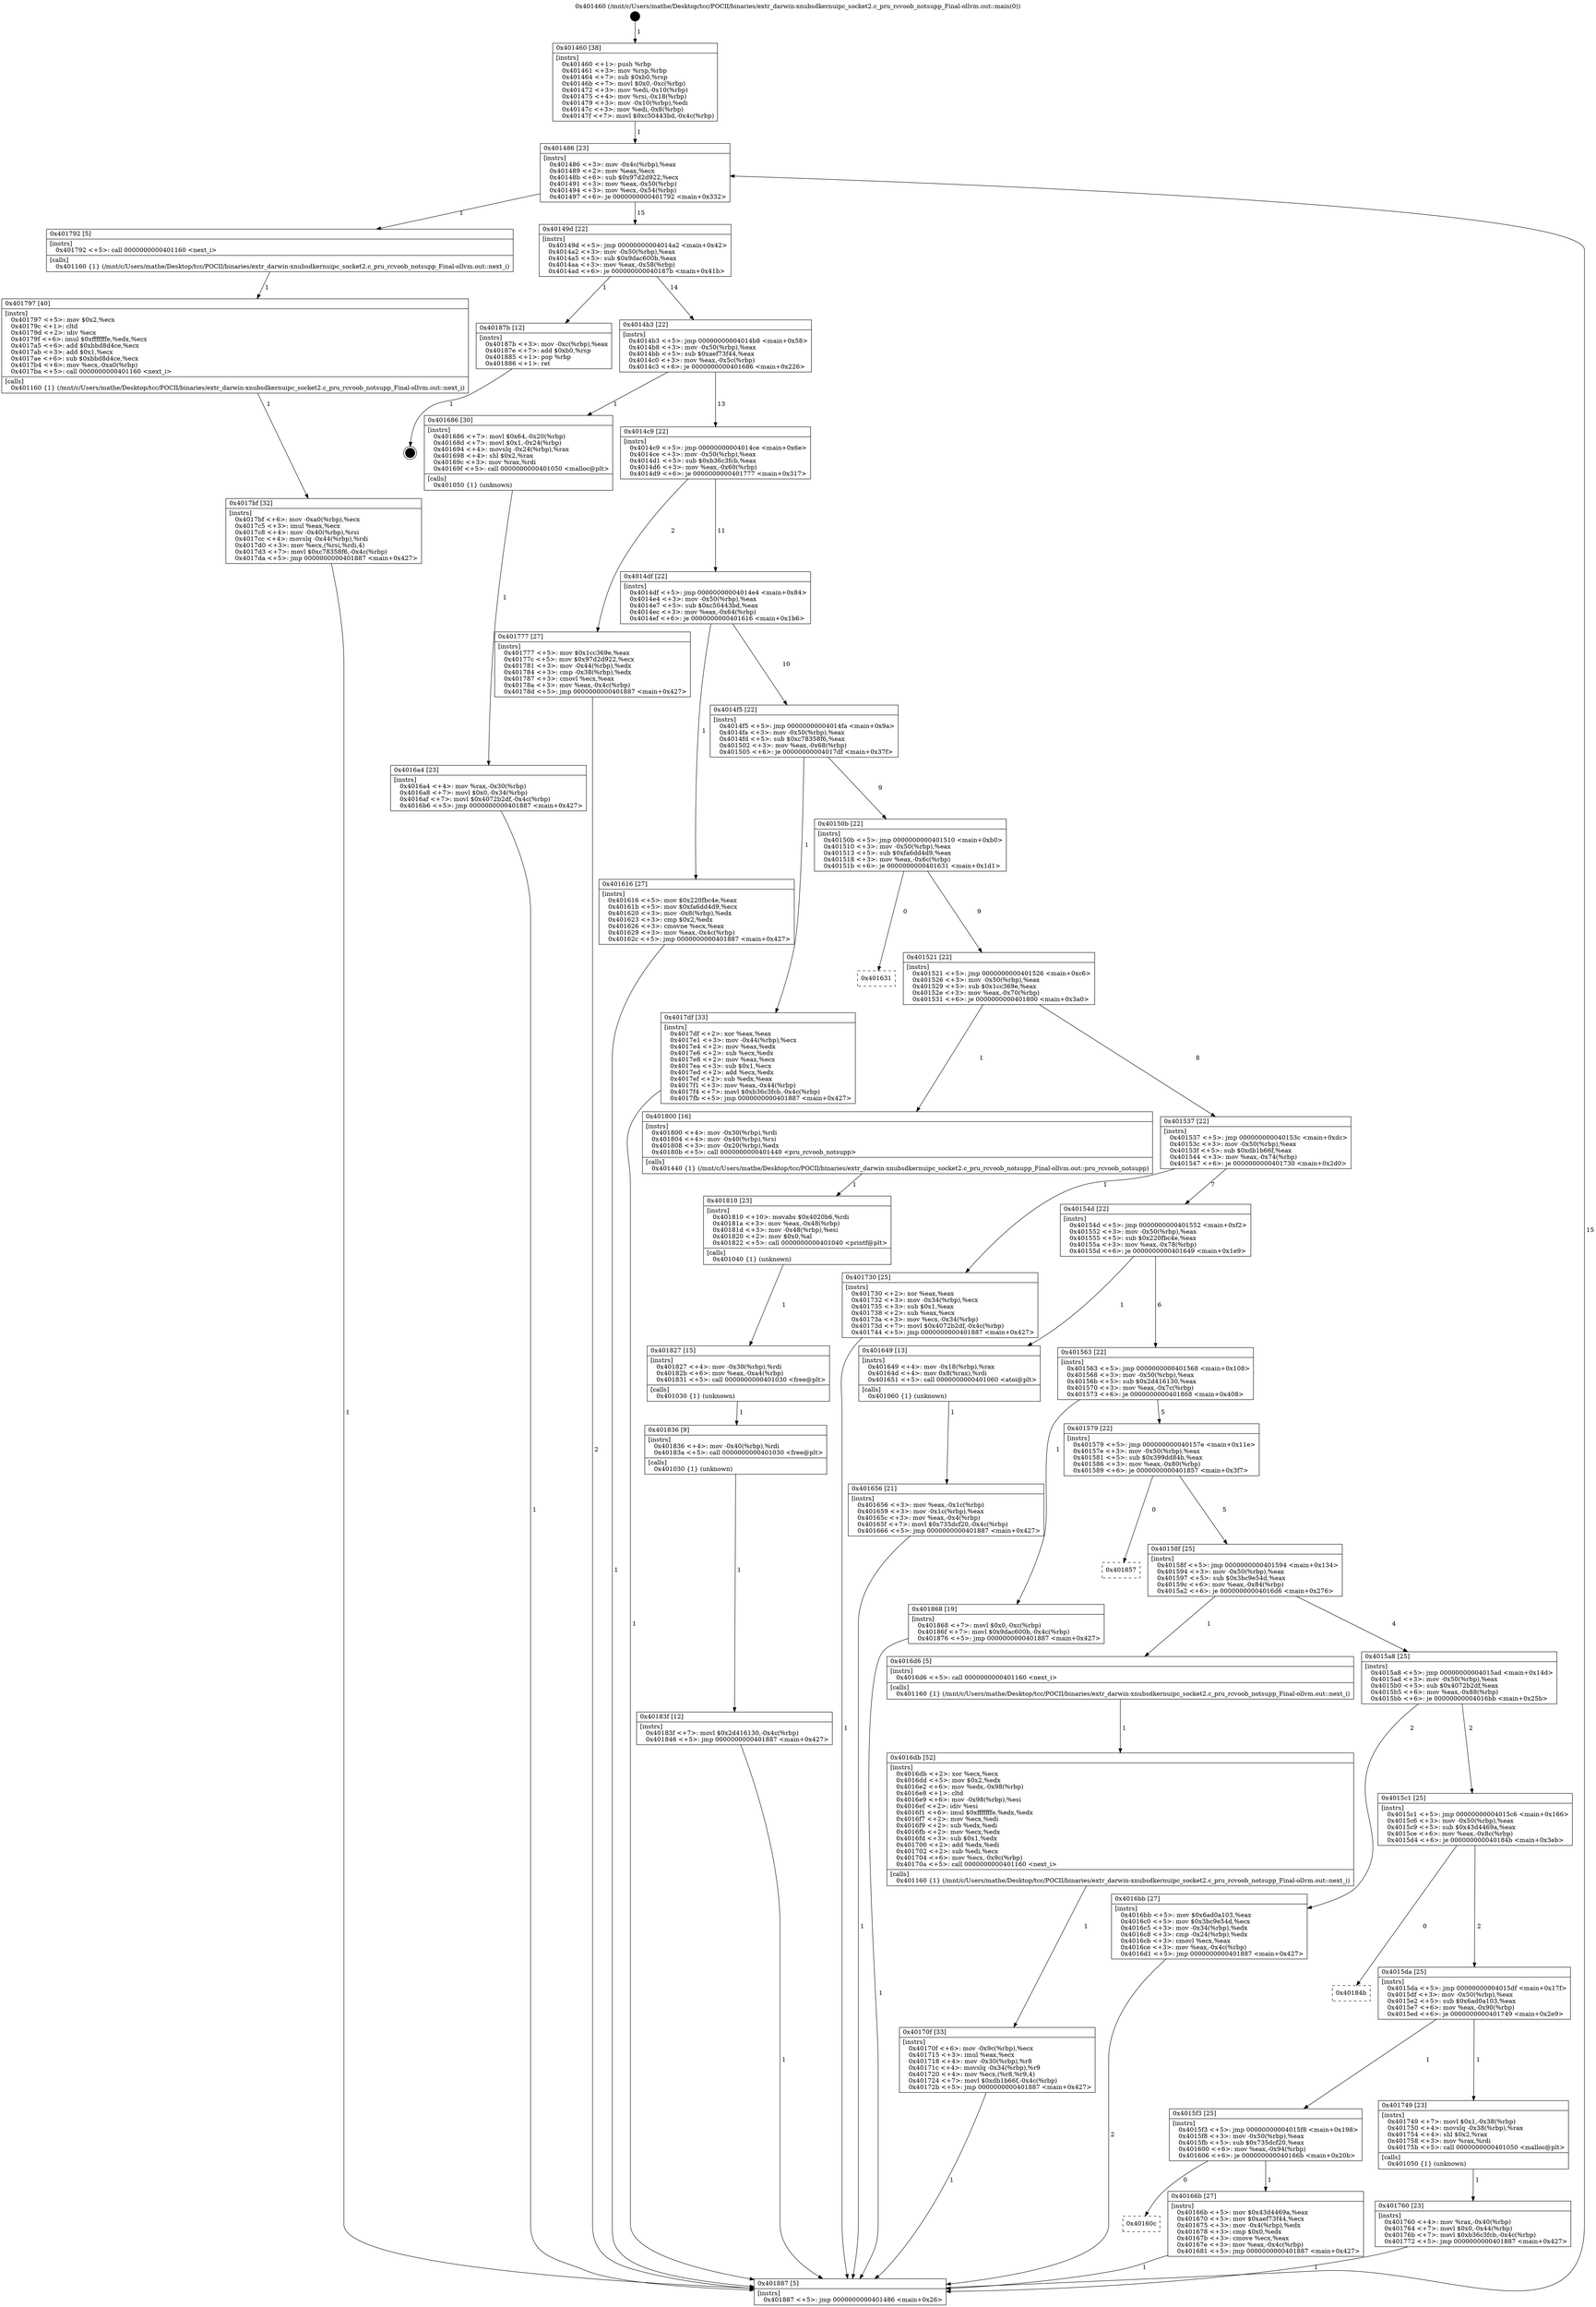 digraph "0x401460" {
  label = "0x401460 (/mnt/c/Users/mathe/Desktop/tcc/POCII/binaries/extr_darwin-xnubsdkernuipc_socket2.c_pru_rcvoob_notsupp_Final-ollvm.out::main(0))"
  labelloc = "t"
  node[shape=record]

  Entry [label="",width=0.3,height=0.3,shape=circle,fillcolor=black,style=filled]
  "0x401486" [label="{
     0x401486 [23]\l
     | [instrs]\l
     &nbsp;&nbsp;0x401486 \<+3\>: mov -0x4c(%rbp),%eax\l
     &nbsp;&nbsp;0x401489 \<+2\>: mov %eax,%ecx\l
     &nbsp;&nbsp;0x40148b \<+6\>: sub $0x97d2d922,%ecx\l
     &nbsp;&nbsp;0x401491 \<+3\>: mov %eax,-0x50(%rbp)\l
     &nbsp;&nbsp;0x401494 \<+3\>: mov %ecx,-0x54(%rbp)\l
     &nbsp;&nbsp;0x401497 \<+6\>: je 0000000000401792 \<main+0x332\>\l
  }"]
  "0x401792" [label="{
     0x401792 [5]\l
     | [instrs]\l
     &nbsp;&nbsp;0x401792 \<+5\>: call 0000000000401160 \<next_i\>\l
     | [calls]\l
     &nbsp;&nbsp;0x401160 \{1\} (/mnt/c/Users/mathe/Desktop/tcc/POCII/binaries/extr_darwin-xnubsdkernuipc_socket2.c_pru_rcvoob_notsupp_Final-ollvm.out::next_i)\l
  }"]
  "0x40149d" [label="{
     0x40149d [22]\l
     | [instrs]\l
     &nbsp;&nbsp;0x40149d \<+5\>: jmp 00000000004014a2 \<main+0x42\>\l
     &nbsp;&nbsp;0x4014a2 \<+3\>: mov -0x50(%rbp),%eax\l
     &nbsp;&nbsp;0x4014a5 \<+5\>: sub $0x9dac600b,%eax\l
     &nbsp;&nbsp;0x4014aa \<+3\>: mov %eax,-0x58(%rbp)\l
     &nbsp;&nbsp;0x4014ad \<+6\>: je 000000000040187b \<main+0x41b\>\l
  }"]
  Exit [label="",width=0.3,height=0.3,shape=circle,fillcolor=black,style=filled,peripheries=2]
  "0x40187b" [label="{
     0x40187b [12]\l
     | [instrs]\l
     &nbsp;&nbsp;0x40187b \<+3\>: mov -0xc(%rbp),%eax\l
     &nbsp;&nbsp;0x40187e \<+7\>: add $0xb0,%rsp\l
     &nbsp;&nbsp;0x401885 \<+1\>: pop %rbp\l
     &nbsp;&nbsp;0x401886 \<+1\>: ret\l
  }"]
  "0x4014b3" [label="{
     0x4014b3 [22]\l
     | [instrs]\l
     &nbsp;&nbsp;0x4014b3 \<+5\>: jmp 00000000004014b8 \<main+0x58\>\l
     &nbsp;&nbsp;0x4014b8 \<+3\>: mov -0x50(%rbp),%eax\l
     &nbsp;&nbsp;0x4014bb \<+5\>: sub $0xaef73f44,%eax\l
     &nbsp;&nbsp;0x4014c0 \<+3\>: mov %eax,-0x5c(%rbp)\l
     &nbsp;&nbsp;0x4014c3 \<+6\>: je 0000000000401686 \<main+0x226\>\l
  }"]
  "0x40183f" [label="{
     0x40183f [12]\l
     | [instrs]\l
     &nbsp;&nbsp;0x40183f \<+7\>: movl $0x2d416130,-0x4c(%rbp)\l
     &nbsp;&nbsp;0x401846 \<+5\>: jmp 0000000000401887 \<main+0x427\>\l
  }"]
  "0x401686" [label="{
     0x401686 [30]\l
     | [instrs]\l
     &nbsp;&nbsp;0x401686 \<+7\>: movl $0x64,-0x20(%rbp)\l
     &nbsp;&nbsp;0x40168d \<+7\>: movl $0x1,-0x24(%rbp)\l
     &nbsp;&nbsp;0x401694 \<+4\>: movslq -0x24(%rbp),%rax\l
     &nbsp;&nbsp;0x401698 \<+4\>: shl $0x2,%rax\l
     &nbsp;&nbsp;0x40169c \<+3\>: mov %rax,%rdi\l
     &nbsp;&nbsp;0x40169f \<+5\>: call 0000000000401050 \<malloc@plt\>\l
     | [calls]\l
     &nbsp;&nbsp;0x401050 \{1\} (unknown)\l
  }"]
  "0x4014c9" [label="{
     0x4014c9 [22]\l
     | [instrs]\l
     &nbsp;&nbsp;0x4014c9 \<+5\>: jmp 00000000004014ce \<main+0x6e\>\l
     &nbsp;&nbsp;0x4014ce \<+3\>: mov -0x50(%rbp),%eax\l
     &nbsp;&nbsp;0x4014d1 \<+5\>: sub $0xb36c3fcb,%eax\l
     &nbsp;&nbsp;0x4014d6 \<+3\>: mov %eax,-0x60(%rbp)\l
     &nbsp;&nbsp;0x4014d9 \<+6\>: je 0000000000401777 \<main+0x317\>\l
  }"]
  "0x401836" [label="{
     0x401836 [9]\l
     | [instrs]\l
     &nbsp;&nbsp;0x401836 \<+4\>: mov -0x40(%rbp),%rdi\l
     &nbsp;&nbsp;0x40183a \<+5\>: call 0000000000401030 \<free@plt\>\l
     | [calls]\l
     &nbsp;&nbsp;0x401030 \{1\} (unknown)\l
  }"]
  "0x401777" [label="{
     0x401777 [27]\l
     | [instrs]\l
     &nbsp;&nbsp;0x401777 \<+5\>: mov $0x1cc369e,%eax\l
     &nbsp;&nbsp;0x40177c \<+5\>: mov $0x97d2d922,%ecx\l
     &nbsp;&nbsp;0x401781 \<+3\>: mov -0x44(%rbp),%edx\l
     &nbsp;&nbsp;0x401784 \<+3\>: cmp -0x38(%rbp),%edx\l
     &nbsp;&nbsp;0x401787 \<+3\>: cmovl %ecx,%eax\l
     &nbsp;&nbsp;0x40178a \<+3\>: mov %eax,-0x4c(%rbp)\l
     &nbsp;&nbsp;0x40178d \<+5\>: jmp 0000000000401887 \<main+0x427\>\l
  }"]
  "0x4014df" [label="{
     0x4014df [22]\l
     | [instrs]\l
     &nbsp;&nbsp;0x4014df \<+5\>: jmp 00000000004014e4 \<main+0x84\>\l
     &nbsp;&nbsp;0x4014e4 \<+3\>: mov -0x50(%rbp),%eax\l
     &nbsp;&nbsp;0x4014e7 \<+5\>: sub $0xc50443bd,%eax\l
     &nbsp;&nbsp;0x4014ec \<+3\>: mov %eax,-0x64(%rbp)\l
     &nbsp;&nbsp;0x4014ef \<+6\>: je 0000000000401616 \<main+0x1b6\>\l
  }"]
  "0x401827" [label="{
     0x401827 [15]\l
     | [instrs]\l
     &nbsp;&nbsp;0x401827 \<+4\>: mov -0x30(%rbp),%rdi\l
     &nbsp;&nbsp;0x40182b \<+6\>: mov %eax,-0xa4(%rbp)\l
     &nbsp;&nbsp;0x401831 \<+5\>: call 0000000000401030 \<free@plt\>\l
     | [calls]\l
     &nbsp;&nbsp;0x401030 \{1\} (unknown)\l
  }"]
  "0x401616" [label="{
     0x401616 [27]\l
     | [instrs]\l
     &nbsp;&nbsp;0x401616 \<+5\>: mov $0x220fbc4e,%eax\l
     &nbsp;&nbsp;0x40161b \<+5\>: mov $0xfa6dd4d9,%ecx\l
     &nbsp;&nbsp;0x401620 \<+3\>: mov -0x8(%rbp),%edx\l
     &nbsp;&nbsp;0x401623 \<+3\>: cmp $0x2,%edx\l
     &nbsp;&nbsp;0x401626 \<+3\>: cmovne %ecx,%eax\l
     &nbsp;&nbsp;0x401629 \<+3\>: mov %eax,-0x4c(%rbp)\l
     &nbsp;&nbsp;0x40162c \<+5\>: jmp 0000000000401887 \<main+0x427\>\l
  }"]
  "0x4014f5" [label="{
     0x4014f5 [22]\l
     | [instrs]\l
     &nbsp;&nbsp;0x4014f5 \<+5\>: jmp 00000000004014fa \<main+0x9a\>\l
     &nbsp;&nbsp;0x4014fa \<+3\>: mov -0x50(%rbp),%eax\l
     &nbsp;&nbsp;0x4014fd \<+5\>: sub $0xc78358f6,%eax\l
     &nbsp;&nbsp;0x401502 \<+3\>: mov %eax,-0x68(%rbp)\l
     &nbsp;&nbsp;0x401505 \<+6\>: je 00000000004017df \<main+0x37f\>\l
  }"]
  "0x401887" [label="{
     0x401887 [5]\l
     | [instrs]\l
     &nbsp;&nbsp;0x401887 \<+5\>: jmp 0000000000401486 \<main+0x26\>\l
  }"]
  "0x401460" [label="{
     0x401460 [38]\l
     | [instrs]\l
     &nbsp;&nbsp;0x401460 \<+1\>: push %rbp\l
     &nbsp;&nbsp;0x401461 \<+3\>: mov %rsp,%rbp\l
     &nbsp;&nbsp;0x401464 \<+7\>: sub $0xb0,%rsp\l
     &nbsp;&nbsp;0x40146b \<+7\>: movl $0x0,-0xc(%rbp)\l
     &nbsp;&nbsp;0x401472 \<+3\>: mov %edi,-0x10(%rbp)\l
     &nbsp;&nbsp;0x401475 \<+4\>: mov %rsi,-0x18(%rbp)\l
     &nbsp;&nbsp;0x401479 \<+3\>: mov -0x10(%rbp),%edi\l
     &nbsp;&nbsp;0x40147c \<+3\>: mov %edi,-0x8(%rbp)\l
     &nbsp;&nbsp;0x40147f \<+7\>: movl $0xc50443bd,-0x4c(%rbp)\l
  }"]
  "0x401810" [label="{
     0x401810 [23]\l
     | [instrs]\l
     &nbsp;&nbsp;0x401810 \<+10\>: movabs $0x4020b6,%rdi\l
     &nbsp;&nbsp;0x40181a \<+3\>: mov %eax,-0x48(%rbp)\l
     &nbsp;&nbsp;0x40181d \<+3\>: mov -0x48(%rbp),%esi\l
     &nbsp;&nbsp;0x401820 \<+2\>: mov $0x0,%al\l
     &nbsp;&nbsp;0x401822 \<+5\>: call 0000000000401040 \<printf@plt\>\l
     | [calls]\l
     &nbsp;&nbsp;0x401040 \{1\} (unknown)\l
  }"]
  "0x4017df" [label="{
     0x4017df [33]\l
     | [instrs]\l
     &nbsp;&nbsp;0x4017df \<+2\>: xor %eax,%eax\l
     &nbsp;&nbsp;0x4017e1 \<+3\>: mov -0x44(%rbp),%ecx\l
     &nbsp;&nbsp;0x4017e4 \<+2\>: mov %eax,%edx\l
     &nbsp;&nbsp;0x4017e6 \<+2\>: sub %ecx,%edx\l
     &nbsp;&nbsp;0x4017e8 \<+2\>: mov %eax,%ecx\l
     &nbsp;&nbsp;0x4017ea \<+3\>: sub $0x1,%ecx\l
     &nbsp;&nbsp;0x4017ed \<+2\>: add %ecx,%edx\l
     &nbsp;&nbsp;0x4017ef \<+2\>: sub %edx,%eax\l
     &nbsp;&nbsp;0x4017f1 \<+3\>: mov %eax,-0x44(%rbp)\l
     &nbsp;&nbsp;0x4017f4 \<+7\>: movl $0xb36c3fcb,-0x4c(%rbp)\l
     &nbsp;&nbsp;0x4017fb \<+5\>: jmp 0000000000401887 \<main+0x427\>\l
  }"]
  "0x40150b" [label="{
     0x40150b [22]\l
     | [instrs]\l
     &nbsp;&nbsp;0x40150b \<+5\>: jmp 0000000000401510 \<main+0xb0\>\l
     &nbsp;&nbsp;0x401510 \<+3\>: mov -0x50(%rbp),%eax\l
     &nbsp;&nbsp;0x401513 \<+5\>: sub $0xfa6dd4d9,%eax\l
     &nbsp;&nbsp;0x401518 \<+3\>: mov %eax,-0x6c(%rbp)\l
     &nbsp;&nbsp;0x40151b \<+6\>: je 0000000000401631 \<main+0x1d1\>\l
  }"]
  "0x4017bf" [label="{
     0x4017bf [32]\l
     | [instrs]\l
     &nbsp;&nbsp;0x4017bf \<+6\>: mov -0xa0(%rbp),%ecx\l
     &nbsp;&nbsp;0x4017c5 \<+3\>: imul %eax,%ecx\l
     &nbsp;&nbsp;0x4017c8 \<+4\>: mov -0x40(%rbp),%rsi\l
     &nbsp;&nbsp;0x4017cc \<+4\>: movslq -0x44(%rbp),%rdi\l
     &nbsp;&nbsp;0x4017d0 \<+3\>: mov %ecx,(%rsi,%rdi,4)\l
     &nbsp;&nbsp;0x4017d3 \<+7\>: movl $0xc78358f6,-0x4c(%rbp)\l
     &nbsp;&nbsp;0x4017da \<+5\>: jmp 0000000000401887 \<main+0x427\>\l
  }"]
  "0x401631" [label="{
     0x401631\l
  }", style=dashed]
  "0x401521" [label="{
     0x401521 [22]\l
     | [instrs]\l
     &nbsp;&nbsp;0x401521 \<+5\>: jmp 0000000000401526 \<main+0xc6\>\l
     &nbsp;&nbsp;0x401526 \<+3\>: mov -0x50(%rbp),%eax\l
     &nbsp;&nbsp;0x401529 \<+5\>: sub $0x1cc369e,%eax\l
     &nbsp;&nbsp;0x40152e \<+3\>: mov %eax,-0x70(%rbp)\l
     &nbsp;&nbsp;0x401531 \<+6\>: je 0000000000401800 \<main+0x3a0\>\l
  }"]
  "0x401797" [label="{
     0x401797 [40]\l
     | [instrs]\l
     &nbsp;&nbsp;0x401797 \<+5\>: mov $0x2,%ecx\l
     &nbsp;&nbsp;0x40179c \<+1\>: cltd\l
     &nbsp;&nbsp;0x40179d \<+2\>: idiv %ecx\l
     &nbsp;&nbsp;0x40179f \<+6\>: imul $0xfffffffe,%edx,%ecx\l
     &nbsp;&nbsp;0x4017a5 \<+6\>: add $0xbbd8d4ce,%ecx\l
     &nbsp;&nbsp;0x4017ab \<+3\>: add $0x1,%ecx\l
     &nbsp;&nbsp;0x4017ae \<+6\>: sub $0xbbd8d4ce,%ecx\l
     &nbsp;&nbsp;0x4017b4 \<+6\>: mov %ecx,-0xa0(%rbp)\l
     &nbsp;&nbsp;0x4017ba \<+5\>: call 0000000000401160 \<next_i\>\l
     | [calls]\l
     &nbsp;&nbsp;0x401160 \{1\} (/mnt/c/Users/mathe/Desktop/tcc/POCII/binaries/extr_darwin-xnubsdkernuipc_socket2.c_pru_rcvoob_notsupp_Final-ollvm.out::next_i)\l
  }"]
  "0x401800" [label="{
     0x401800 [16]\l
     | [instrs]\l
     &nbsp;&nbsp;0x401800 \<+4\>: mov -0x30(%rbp),%rdi\l
     &nbsp;&nbsp;0x401804 \<+4\>: mov -0x40(%rbp),%rsi\l
     &nbsp;&nbsp;0x401808 \<+3\>: mov -0x20(%rbp),%edx\l
     &nbsp;&nbsp;0x40180b \<+5\>: call 0000000000401440 \<pru_rcvoob_notsupp\>\l
     | [calls]\l
     &nbsp;&nbsp;0x401440 \{1\} (/mnt/c/Users/mathe/Desktop/tcc/POCII/binaries/extr_darwin-xnubsdkernuipc_socket2.c_pru_rcvoob_notsupp_Final-ollvm.out::pru_rcvoob_notsupp)\l
  }"]
  "0x401537" [label="{
     0x401537 [22]\l
     | [instrs]\l
     &nbsp;&nbsp;0x401537 \<+5\>: jmp 000000000040153c \<main+0xdc\>\l
     &nbsp;&nbsp;0x40153c \<+3\>: mov -0x50(%rbp),%eax\l
     &nbsp;&nbsp;0x40153f \<+5\>: sub $0xdb1b66f,%eax\l
     &nbsp;&nbsp;0x401544 \<+3\>: mov %eax,-0x74(%rbp)\l
     &nbsp;&nbsp;0x401547 \<+6\>: je 0000000000401730 \<main+0x2d0\>\l
  }"]
  "0x401760" [label="{
     0x401760 [23]\l
     | [instrs]\l
     &nbsp;&nbsp;0x401760 \<+4\>: mov %rax,-0x40(%rbp)\l
     &nbsp;&nbsp;0x401764 \<+7\>: movl $0x0,-0x44(%rbp)\l
     &nbsp;&nbsp;0x40176b \<+7\>: movl $0xb36c3fcb,-0x4c(%rbp)\l
     &nbsp;&nbsp;0x401772 \<+5\>: jmp 0000000000401887 \<main+0x427\>\l
  }"]
  "0x401730" [label="{
     0x401730 [25]\l
     | [instrs]\l
     &nbsp;&nbsp;0x401730 \<+2\>: xor %eax,%eax\l
     &nbsp;&nbsp;0x401732 \<+3\>: mov -0x34(%rbp),%ecx\l
     &nbsp;&nbsp;0x401735 \<+3\>: sub $0x1,%eax\l
     &nbsp;&nbsp;0x401738 \<+2\>: sub %eax,%ecx\l
     &nbsp;&nbsp;0x40173a \<+3\>: mov %ecx,-0x34(%rbp)\l
     &nbsp;&nbsp;0x40173d \<+7\>: movl $0x4072b2df,-0x4c(%rbp)\l
     &nbsp;&nbsp;0x401744 \<+5\>: jmp 0000000000401887 \<main+0x427\>\l
  }"]
  "0x40154d" [label="{
     0x40154d [22]\l
     | [instrs]\l
     &nbsp;&nbsp;0x40154d \<+5\>: jmp 0000000000401552 \<main+0xf2\>\l
     &nbsp;&nbsp;0x401552 \<+3\>: mov -0x50(%rbp),%eax\l
     &nbsp;&nbsp;0x401555 \<+5\>: sub $0x220fbc4e,%eax\l
     &nbsp;&nbsp;0x40155a \<+3\>: mov %eax,-0x78(%rbp)\l
     &nbsp;&nbsp;0x40155d \<+6\>: je 0000000000401649 \<main+0x1e9\>\l
  }"]
  "0x40170f" [label="{
     0x40170f [33]\l
     | [instrs]\l
     &nbsp;&nbsp;0x40170f \<+6\>: mov -0x9c(%rbp),%ecx\l
     &nbsp;&nbsp;0x401715 \<+3\>: imul %eax,%ecx\l
     &nbsp;&nbsp;0x401718 \<+4\>: mov -0x30(%rbp),%r8\l
     &nbsp;&nbsp;0x40171c \<+4\>: movslq -0x34(%rbp),%r9\l
     &nbsp;&nbsp;0x401720 \<+4\>: mov %ecx,(%r8,%r9,4)\l
     &nbsp;&nbsp;0x401724 \<+7\>: movl $0xdb1b66f,-0x4c(%rbp)\l
     &nbsp;&nbsp;0x40172b \<+5\>: jmp 0000000000401887 \<main+0x427\>\l
  }"]
  "0x401649" [label="{
     0x401649 [13]\l
     | [instrs]\l
     &nbsp;&nbsp;0x401649 \<+4\>: mov -0x18(%rbp),%rax\l
     &nbsp;&nbsp;0x40164d \<+4\>: mov 0x8(%rax),%rdi\l
     &nbsp;&nbsp;0x401651 \<+5\>: call 0000000000401060 \<atoi@plt\>\l
     | [calls]\l
     &nbsp;&nbsp;0x401060 \{1\} (unknown)\l
  }"]
  "0x401563" [label="{
     0x401563 [22]\l
     | [instrs]\l
     &nbsp;&nbsp;0x401563 \<+5\>: jmp 0000000000401568 \<main+0x108\>\l
     &nbsp;&nbsp;0x401568 \<+3\>: mov -0x50(%rbp),%eax\l
     &nbsp;&nbsp;0x40156b \<+5\>: sub $0x2d416130,%eax\l
     &nbsp;&nbsp;0x401570 \<+3\>: mov %eax,-0x7c(%rbp)\l
     &nbsp;&nbsp;0x401573 \<+6\>: je 0000000000401868 \<main+0x408\>\l
  }"]
  "0x401656" [label="{
     0x401656 [21]\l
     | [instrs]\l
     &nbsp;&nbsp;0x401656 \<+3\>: mov %eax,-0x1c(%rbp)\l
     &nbsp;&nbsp;0x401659 \<+3\>: mov -0x1c(%rbp),%eax\l
     &nbsp;&nbsp;0x40165c \<+3\>: mov %eax,-0x4(%rbp)\l
     &nbsp;&nbsp;0x40165f \<+7\>: movl $0x735dcf20,-0x4c(%rbp)\l
     &nbsp;&nbsp;0x401666 \<+5\>: jmp 0000000000401887 \<main+0x427\>\l
  }"]
  "0x4016db" [label="{
     0x4016db [52]\l
     | [instrs]\l
     &nbsp;&nbsp;0x4016db \<+2\>: xor %ecx,%ecx\l
     &nbsp;&nbsp;0x4016dd \<+5\>: mov $0x2,%edx\l
     &nbsp;&nbsp;0x4016e2 \<+6\>: mov %edx,-0x98(%rbp)\l
     &nbsp;&nbsp;0x4016e8 \<+1\>: cltd\l
     &nbsp;&nbsp;0x4016e9 \<+6\>: mov -0x98(%rbp),%esi\l
     &nbsp;&nbsp;0x4016ef \<+2\>: idiv %esi\l
     &nbsp;&nbsp;0x4016f1 \<+6\>: imul $0xfffffffe,%edx,%edx\l
     &nbsp;&nbsp;0x4016f7 \<+2\>: mov %ecx,%edi\l
     &nbsp;&nbsp;0x4016f9 \<+2\>: sub %edx,%edi\l
     &nbsp;&nbsp;0x4016fb \<+2\>: mov %ecx,%edx\l
     &nbsp;&nbsp;0x4016fd \<+3\>: sub $0x1,%edx\l
     &nbsp;&nbsp;0x401700 \<+2\>: add %edx,%edi\l
     &nbsp;&nbsp;0x401702 \<+2\>: sub %edi,%ecx\l
     &nbsp;&nbsp;0x401704 \<+6\>: mov %ecx,-0x9c(%rbp)\l
     &nbsp;&nbsp;0x40170a \<+5\>: call 0000000000401160 \<next_i\>\l
     | [calls]\l
     &nbsp;&nbsp;0x401160 \{1\} (/mnt/c/Users/mathe/Desktop/tcc/POCII/binaries/extr_darwin-xnubsdkernuipc_socket2.c_pru_rcvoob_notsupp_Final-ollvm.out::next_i)\l
  }"]
  "0x401868" [label="{
     0x401868 [19]\l
     | [instrs]\l
     &nbsp;&nbsp;0x401868 \<+7\>: movl $0x0,-0xc(%rbp)\l
     &nbsp;&nbsp;0x40186f \<+7\>: movl $0x9dac600b,-0x4c(%rbp)\l
     &nbsp;&nbsp;0x401876 \<+5\>: jmp 0000000000401887 \<main+0x427\>\l
  }"]
  "0x401579" [label="{
     0x401579 [22]\l
     | [instrs]\l
     &nbsp;&nbsp;0x401579 \<+5\>: jmp 000000000040157e \<main+0x11e\>\l
     &nbsp;&nbsp;0x40157e \<+3\>: mov -0x50(%rbp),%eax\l
     &nbsp;&nbsp;0x401581 \<+5\>: sub $0x399dd84b,%eax\l
     &nbsp;&nbsp;0x401586 \<+3\>: mov %eax,-0x80(%rbp)\l
     &nbsp;&nbsp;0x401589 \<+6\>: je 0000000000401857 \<main+0x3f7\>\l
  }"]
  "0x4016a4" [label="{
     0x4016a4 [23]\l
     | [instrs]\l
     &nbsp;&nbsp;0x4016a4 \<+4\>: mov %rax,-0x30(%rbp)\l
     &nbsp;&nbsp;0x4016a8 \<+7\>: movl $0x0,-0x34(%rbp)\l
     &nbsp;&nbsp;0x4016af \<+7\>: movl $0x4072b2df,-0x4c(%rbp)\l
     &nbsp;&nbsp;0x4016b6 \<+5\>: jmp 0000000000401887 \<main+0x427\>\l
  }"]
  "0x401857" [label="{
     0x401857\l
  }", style=dashed]
  "0x40158f" [label="{
     0x40158f [25]\l
     | [instrs]\l
     &nbsp;&nbsp;0x40158f \<+5\>: jmp 0000000000401594 \<main+0x134\>\l
     &nbsp;&nbsp;0x401594 \<+3\>: mov -0x50(%rbp),%eax\l
     &nbsp;&nbsp;0x401597 \<+5\>: sub $0x3bc9e54d,%eax\l
     &nbsp;&nbsp;0x40159c \<+6\>: mov %eax,-0x84(%rbp)\l
     &nbsp;&nbsp;0x4015a2 \<+6\>: je 00000000004016d6 \<main+0x276\>\l
  }"]
  "0x40160c" [label="{
     0x40160c\l
  }", style=dashed]
  "0x4016d6" [label="{
     0x4016d6 [5]\l
     | [instrs]\l
     &nbsp;&nbsp;0x4016d6 \<+5\>: call 0000000000401160 \<next_i\>\l
     | [calls]\l
     &nbsp;&nbsp;0x401160 \{1\} (/mnt/c/Users/mathe/Desktop/tcc/POCII/binaries/extr_darwin-xnubsdkernuipc_socket2.c_pru_rcvoob_notsupp_Final-ollvm.out::next_i)\l
  }"]
  "0x4015a8" [label="{
     0x4015a8 [25]\l
     | [instrs]\l
     &nbsp;&nbsp;0x4015a8 \<+5\>: jmp 00000000004015ad \<main+0x14d\>\l
     &nbsp;&nbsp;0x4015ad \<+3\>: mov -0x50(%rbp),%eax\l
     &nbsp;&nbsp;0x4015b0 \<+5\>: sub $0x4072b2df,%eax\l
     &nbsp;&nbsp;0x4015b5 \<+6\>: mov %eax,-0x88(%rbp)\l
     &nbsp;&nbsp;0x4015bb \<+6\>: je 00000000004016bb \<main+0x25b\>\l
  }"]
  "0x40166b" [label="{
     0x40166b [27]\l
     | [instrs]\l
     &nbsp;&nbsp;0x40166b \<+5\>: mov $0x43d4469a,%eax\l
     &nbsp;&nbsp;0x401670 \<+5\>: mov $0xaef73f44,%ecx\l
     &nbsp;&nbsp;0x401675 \<+3\>: mov -0x4(%rbp),%edx\l
     &nbsp;&nbsp;0x401678 \<+3\>: cmp $0x0,%edx\l
     &nbsp;&nbsp;0x40167b \<+3\>: cmove %ecx,%eax\l
     &nbsp;&nbsp;0x40167e \<+3\>: mov %eax,-0x4c(%rbp)\l
     &nbsp;&nbsp;0x401681 \<+5\>: jmp 0000000000401887 \<main+0x427\>\l
  }"]
  "0x4016bb" [label="{
     0x4016bb [27]\l
     | [instrs]\l
     &nbsp;&nbsp;0x4016bb \<+5\>: mov $0x6ad0a103,%eax\l
     &nbsp;&nbsp;0x4016c0 \<+5\>: mov $0x3bc9e54d,%ecx\l
     &nbsp;&nbsp;0x4016c5 \<+3\>: mov -0x34(%rbp),%edx\l
     &nbsp;&nbsp;0x4016c8 \<+3\>: cmp -0x24(%rbp),%edx\l
     &nbsp;&nbsp;0x4016cb \<+3\>: cmovl %ecx,%eax\l
     &nbsp;&nbsp;0x4016ce \<+3\>: mov %eax,-0x4c(%rbp)\l
     &nbsp;&nbsp;0x4016d1 \<+5\>: jmp 0000000000401887 \<main+0x427\>\l
  }"]
  "0x4015c1" [label="{
     0x4015c1 [25]\l
     | [instrs]\l
     &nbsp;&nbsp;0x4015c1 \<+5\>: jmp 00000000004015c6 \<main+0x166\>\l
     &nbsp;&nbsp;0x4015c6 \<+3\>: mov -0x50(%rbp),%eax\l
     &nbsp;&nbsp;0x4015c9 \<+5\>: sub $0x43d4469a,%eax\l
     &nbsp;&nbsp;0x4015ce \<+6\>: mov %eax,-0x8c(%rbp)\l
     &nbsp;&nbsp;0x4015d4 \<+6\>: je 000000000040184b \<main+0x3eb\>\l
  }"]
  "0x4015f3" [label="{
     0x4015f3 [25]\l
     | [instrs]\l
     &nbsp;&nbsp;0x4015f3 \<+5\>: jmp 00000000004015f8 \<main+0x198\>\l
     &nbsp;&nbsp;0x4015f8 \<+3\>: mov -0x50(%rbp),%eax\l
     &nbsp;&nbsp;0x4015fb \<+5\>: sub $0x735dcf20,%eax\l
     &nbsp;&nbsp;0x401600 \<+6\>: mov %eax,-0x94(%rbp)\l
     &nbsp;&nbsp;0x401606 \<+6\>: je 000000000040166b \<main+0x20b\>\l
  }"]
  "0x40184b" [label="{
     0x40184b\l
  }", style=dashed]
  "0x4015da" [label="{
     0x4015da [25]\l
     | [instrs]\l
     &nbsp;&nbsp;0x4015da \<+5\>: jmp 00000000004015df \<main+0x17f\>\l
     &nbsp;&nbsp;0x4015df \<+3\>: mov -0x50(%rbp),%eax\l
     &nbsp;&nbsp;0x4015e2 \<+5\>: sub $0x6ad0a103,%eax\l
     &nbsp;&nbsp;0x4015e7 \<+6\>: mov %eax,-0x90(%rbp)\l
     &nbsp;&nbsp;0x4015ed \<+6\>: je 0000000000401749 \<main+0x2e9\>\l
  }"]
  "0x401749" [label="{
     0x401749 [23]\l
     | [instrs]\l
     &nbsp;&nbsp;0x401749 \<+7\>: movl $0x1,-0x38(%rbp)\l
     &nbsp;&nbsp;0x401750 \<+4\>: movslq -0x38(%rbp),%rax\l
     &nbsp;&nbsp;0x401754 \<+4\>: shl $0x2,%rax\l
     &nbsp;&nbsp;0x401758 \<+3\>: mov %rax,%rdi\l
     &nbsp;&nbsp;0x40175b \<+5\>: call 0000000000401050 \<malloc@plt\>\l
     | [calls]\l
     &nbsp;&nbsp;0x401050 \{1\} (unknown)\l
  }"]
  Entry -> "0x401460" [label=" 1"]
  "0x401486" -> "0x401792" [label=" 1"]
  "0x401486" -> "0x40149d" [label=" 15"]
  "0x40187b" -> Exit [label=" 1"]
  "0x40149d" -> "0x40187b" [label=" 1"]
  "0x40149d" -> "0x4014b3" [label=" 14"]
  "0x401868" -> "0x401887" [label=" 1"]
  "0x4014b3" -> "0x401686" [label=" 1"]
  "0x4014b3" -> "0x4014c9" [label=" 13"]
  "0x40183f" -> "0x401887" [label=" 1"]
  "0x4014c9" -> "0x401777" [label=" 2"]
  "0x4014c9" -> "0x4014df" [label=" 11"]
  "0x401836" -> "0x40183f" [label=" 1"]
  "0x4014df" -> "0x401616" [label=" 1"]
  "0x4014df" -> "0x4014f5" [label=" 10"]
  "0x401616" -> "0x401887" [label=" 1"]
  "0x401460" -> "0x401486" [label=" 1"]
  "0x401887" -> "0x401486" [label=" 15"]
  "0x401827" -> "0x401836" [label=" 1"]
  "0x4014f5" -> "0x4017df" [label=" 1"]
  "0x4014f5" -> "0x40150b" [label=" 9"]
  "0x401810" -> "0x401827" [label=" 1"]
  "0x40150b" -> "0x401631" [label=" 0"]
  "0x40150b" -> "0x401521" [label=" 9"]
  "0x401800" -> "0x401810" [label=" 1"]
  "0x401521" -> "0x401800" [label=" 1"]
  "0x401521" -> "0x401537" [label=" 8"]
  "0x4017df" -> "0x401887" [label=" 1"]
  "0x401537" -> "0x401730" [label=" 1"]
  "0x401537" -> "0x40154d" [label=" 7"]
  "0x4017bf" -> "0x401887" [label=" 1"]
  "0x40154d" -> "0x401649" [label=" 1"]
  "0x40154d" -> "0x401563" [label=" 6"]
  "0x401649" -> "0x401656" [label=" 1"]
  "0x401656" -> "0x401887" [label=" 1"]
  "0x401797" -> "0x4017bf" [label=" 1"]
  "0x401563" -> "0x401868" [label=" 1"]
  "0x401563" -> "0x401579" [label=" 5"]
  "0x401792" -> "0x401797" [label=" 1"]
  "0x401579" -> "0x401857" [label=" 0"]
  "0x401579" -> "0x40158f" [label=" 5"]
  "0x401777" -> "0x401887" [label=" 2"]
  "0x40158f" -> "0x4016d6" [label=" 1"]
  "0x40158f" -> "0x4015a8" [label=" 4"]
  "0x401760" -> "0x401887" [label=" 1"]
  "0x4015a8" -> "0x4016bb" [label=" 2"]
  "0x4015a8" -> "0x4015c1" [label=" 2"]
  "0x401749" -> "0x401760" [label=" 1"]
  "0x4015c1" -> "0x40184b" [label=" 0"]
  "0x4015c1" -> "0x4015da" [label=" 2"]
  "0x40170f" -> "0x401887" [label=" 1"]
  "0x4015da" -> "0x401749" [label=" 1"]
  "0x4015da" -> "0x4015f3" [label=" 1"]
  "0x401730" -> "0x401887" [label=" 1"]
  "0x4015f3" -> "0x40166b" [label=" 1"]
  "0x4015f3" -> "0x40160c" [label=" 0"]
  "0x40166b" -> "0x401887" [label=" 1"]
  "0x401686" -> "0x4016a4" [label=" 1"]
  "0x4016a4" -> "0x401887" [label=" 1"]
  "0x4016bb" -> "0x401887" [label=" 2"]
  "0x4016d6" -> "0x4016db" [label=" 1"]
  "0x4016db" -> "0x40170f" [label=" 1"]
}
